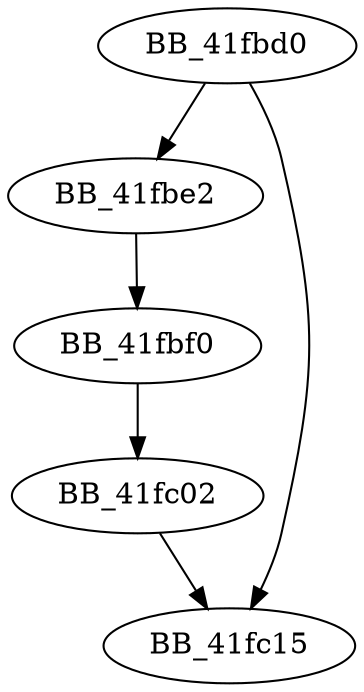 DiGraph __unwind_handler4{
BB_41fbd0->BB_41fbe2
BB_41fbd0->BB_41fc15
BB_41fbe2->BB_41fbf0
BB_41fbf0->BB_41fc02
BB_41fc02->BB_41fc15
}

